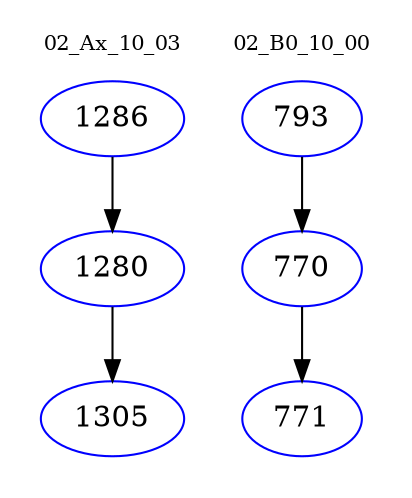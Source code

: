 digraph{
subgraph cluster_0 {
color = white
label = "02_Ax_10_03";
fontsize=10;
T0_1286 [label="1286", color="blue"]
T0_1286 -> T0_1280 [color="black"]
T0_1280 [label="1280", color="blue"]
T0_1280 -> T0_1305 [color="black"]
T0_1305 [label="1305", color="blue"]
}
subgraph cluster_1 {
color = white
label = "02_B0_10_00";
fontsize=10;
T1_793 [label="793", color="blue"]
T1_793 -> T1_770 [color="black"]
T1_770 [label="770", color="blue"]
T1_770 -> T1_771 [color="black"]
T1_771 [label="771", color="blue"]
}
}
